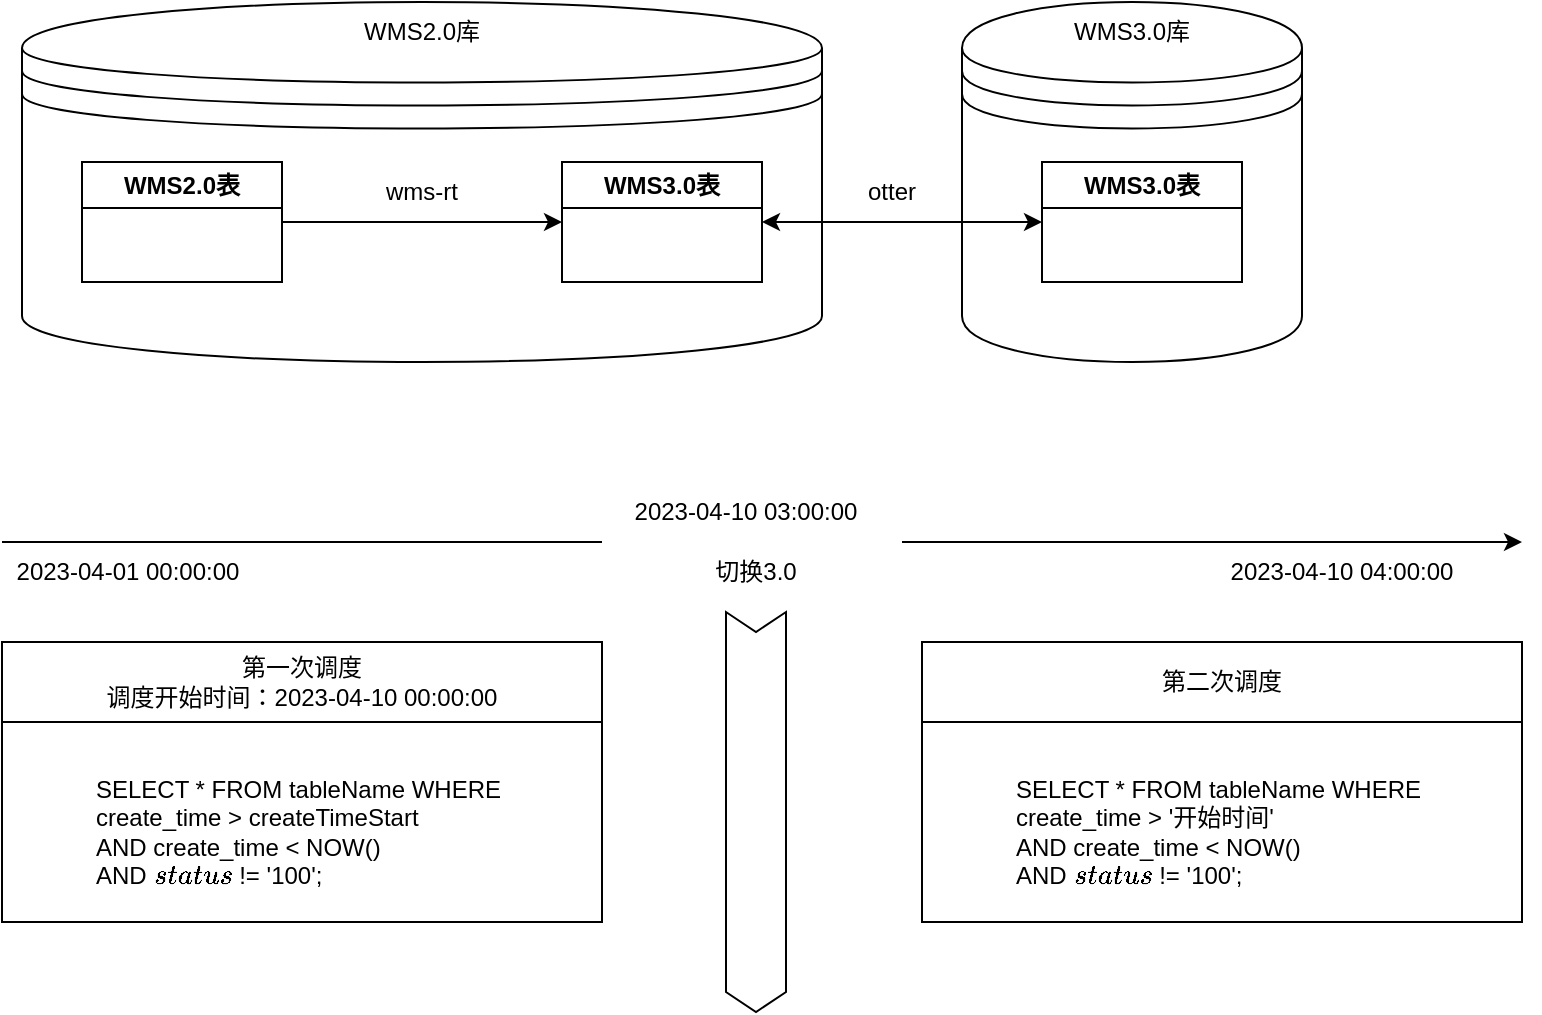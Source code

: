 <mxfile version="20.8.18" type="github">
  <diagram id="yP5Dd5xW8ltooJtiMu5y" name="第 1 页">
    <mxGraphModel dx="954" dy="625" grid="1" gridSize="10" guides="1" tooltips="1" connect="1" arrows="1" fold="1" page="1" pageScale="1" pageWidth="827" pageHeight="1169" math="0" shadow="0">
      <root>
        <mxCell id="0" />
        <mxCell id="1" parent="0" />
        <mxCell id="fD011ewxvYoqEtCS83Xk-1" value="" style="shape=datastore;whiteSpace=wrap;html=1;" parent="1" vertex="1">
          <mxGeometry x="50" y="210" width="400" height="180" as="geometry" />
        </mxCell>
        <mxCell id="fD011ewxvYoqEtCS83Xk-2" value="" style="shape=datastore;whiteSpace=wrap;html=1;" parent="1" vertex="1">
          <mxGeometry x="520" y="210" width="170" height="180" as="geometry" />
        </mxCell>
        <mxCell id="fD011ewxvYoqEtCS83Xk-3" value="WMS2.0库" style="text;html=1;strokeColor=none;fillColor=none;align=center;verticalAlign=middle;whiteSpace=wrap;rounded=0;" parent="1" vertex="1">
          <mxGeometry x="220" y="210" width="60" height="30" as="geometry" />
        </mxCell>
        <mxCell id="fD011ewxvYoqEtCS83Xk-4" value="WMS3.0库" style="text;html=1;strokeColor=none;fillColor=none;align=center;verticalAlign=middle;whiteSpace=wrap;rounded=0;" parent="1" vertex="1">
          <mxGeometry x="575" y="210" width="60" height="30" as="geometry" />
        </mxCell>
        <mxCell id="fD011ewxvYoqEtCS83Xk-5" value="WMS2.0表" style="swimlane;whiteSpace=wrap;html=1;" parent="1" vertex="1">
          <mxGeometry x="80" y="290" width="100" height="60" as="geometry" />
        </mxCell>
        <mxCell id="fD011ewxvYoqEtCS83Xk-6" value="WMS3.0表" style="swimlane;whiteSpace=wrap;html=1;" parent="1" vertex="1">
          <mxGeometry x="320" y="290" width="100" height="60" as="geometry" />
        </mxCell>
        <mxCell id="fD011ewxvYoqEtCS83Xk-7" value="WMS3.0表" style="swimlane;whiteSpace=wrap;html=1;" parent="1" vertex="1">
          <mxGeometry x="560" y="290" width="100" height="60" as="geometry" />
        </mxCell>
        <mxCell id="fD011ewxvYoqEtCS83Xk-10" value="" style="endArrow=classic;html=1;rounded=0;exitX=1;exitY=0.5;exitDx=0;exitDy=0;entryX=0;entryY=0.5;entryDx=0;entryDy=0;" parent="1" source="fD011ewxvYoqEtCS83Xk-5" target="fD011ewxvYoqEtCS83Xk-6" edge="1">
          <mxGeometry width="50" height="50" relative="1" as="geometry">
            <mxPoint x="390" y="360" as="sourcePoint" />
            <mxPoint x="440" y="310" as="targetPoint" />
          </mxGeometry>
        </mxCell>
        <mxCell id="fD011ewxvYoqEtCS83Xk-11" value="wms-rt" style="text;html=1;strokeColor=none;fillColor=none;align=center;verticalAlign=middle;whiteSpace=wrap;rounded=0;" parent="1" vertex="1">
          <mxGeometry x="220" y="290" width="60" height="30" as="geometry" />
        </mxCell>
        <mxCell id="fD011ewxvYoqEtCS83Xk-12" value="" style="endArrow=classic;startArrow=classic;html=1;rounded=0;entryX=0;entryY=0.5;entryDx=0;entryDy=0;exitX=1;exitY=0.5;exitDx=0;exitDy=0;" parent="1" source="fD011ewxvYoqEtCS83Xk-6" target="fD011ewxvYoqEtCS83Xk-7" edge="1">
          <mxGeometry width="50" height="50" relative="1" as="geometry">
            <mxPoint x="390" y="360" as="sourcePoint" />
            <mxPoint x="440" y="310" as="targetPoint" />
          </mxGeometry>
        </mxCell>
        <mxCell id="fD011ewxvYoqEtCS83Xk-13" value="otter" style="text;html=1;strokeColor=none;fillColor=none;align=center;verticalAlign=middle;whiteSpace=wrap;rounded=0;" parent="1" vertex="1">
          <mxGeometry x="455" y="290" width="60" height="30" as="geometry" />
        </mxCell>
        <mxCell id="E8d9UjeHquu0AwspJz34-1" value="" style="rounded=0;whiteSpace=wrap;html=1;" vertex="1" parent="1">
          <mxGeometry x="40" y="530" width="300" height="140" as="geometry" />
        </mxCell>
        <mxCell id="E8d9UjeHquu0AwspJz34-2" value="" style="html=1;shadow=0;dashed=0;align=center;verticalAlign=middle;shape=mxgraph.arrows2.arrow;dy=0;dx=10;notch=10;rotation=90;" vertex="1" parent="1">
          <mxGeometry x="317" y="600" width="200" height="30" as="geometry" />
        </mxCell>
        <mxCell id="E8d9UjeHquu0AwspJz34-3" value="切换3.0" style="text;html=1;strokeColor=none;fillColor=none;align=center;verticalAlign=middle;whiteSpace=wrap;rounded=0;" vertex="1" parent="1">
          <mxGeometry x="387" y="480" width="60" height="30" as="geometry" />
        </mxCell>
        <mxCell id="E8d9UjeHquu0AwspJz34-4" value="&lt;div&gt;SELECT * FROM	tableName WHERE&lt;/div&gt;&lt;div&gt;create_time &amp;gt; createTimeStart&lt;/div&gt;&lt;div&gt;AND create_time &amp;lt; NOW()&amp;nbsp;&lt;/div&gt;&lt;div style=&quot;&quot;&gt;AND `status` != &#39;100&#39;;&lt;/div&gt;" style="text;html=1;strokeColor=none;fillColor=none;align=left;verticalAlign=middle;whiteSpace=wrap;rounded=0;" vertex="1" parent="1">
          <mxGeometry x="85" y="590" width="210" height="70" as="geometry" />
        </mxCell>
        <mxCell id="E8d9UjeHquu0AwspJz34-5" value="第一次调度&lt;br&gt;调度开始时间：2023-04-10 00:00:00" style="rounded=0;whiteSpace=wrap;html=1;" vertex="1" parent="1">
          <mxGeometry x="40" y="530" width="300" height="40" as="geometry" />
        </mxCell>
        <mxCell id="E8d9UjeHquu0AwspJz34-6" value="" style="endArrow=none;html=1;rounded=0;exitX=0;exitY=0;exitDx=0;exitDy=0;" edge="1" parent="1" source="E8d9UjeHquu0AwspJz34-7">
          <mxGeometry width="50" height="50" relative="1" as="geometry">
            <mxPoint x="20" y="480" as="sourcePoint" />
            <mxPoint x="340" y="480" as="targetPoint" />
          </mxGeometry>
        </mxCell>
        <mxCell id="E8d9UjeHquu0AwspJz34-7" value="2023-04-01 00:00:00" style="text;html=1;strokeColor=none;fillColor=none;align=center;verticalAlign=middle;whiteSpace=wrap;rounded=0;" vertex="1" parent="1">
          <mxGeometry x="40" y="480" width="126" height="30" as="geometry" />
        </mxCell>
        <mxCell id="E8d9UjeHquu0AwspJz34-8" value="2023-04-10 03:00:00" style="text;html=1;strokeColor=none;fillColor=none;align=center;verticalAlign=middle;whiteSpace=wrap;rounded=0;" vertex="1" parent="1">
          <mxGeometry x="352" y="450" width="120" height="30" as="geometry" />
        </mxCell>
        <mxCell id="E8d9UjeHquu0AwspJz34-9" value="" style="endArrow=classic;html=1;rounded=0;" edge="1" parent="1">
          <mxGeometry width="50" height="50" relative="1" as="geometry">
            <mxPoint x="490" y="480" as="sourcePoint" />
            <mxPoint x="800" y="480" as="targetPoint" />
          </mxGeometry>
        </mxCell>
        <mxCell id="E8d9UjeHquu0AwspJz34-10" value="2023-04-10 04:00:00" style="text;html=1;strokeColor=none;fillColor=none;align=center;verticalAlign=middle;whiteSpace=wrap;rounded=0;" vertex="1" parent="1">
          <mxGeometry x="650" y="480" width="120" height="30" as="geometry" />
        </mxCell>
        <mxCell id="E8d9UjeHquu0AwspJz34-11" value="" style="rounded=0;whiteSpace=wrap;html=1;" vertex="1" parent="1">
          <mxGeometry x="500" y="530" width="300" height="140" as="geometry" />
        </mxCell>
        <mxCell id="E8d9UjeHquu0AwspJz34-12" value="&lt;div&gt;SELECT * FROM	tableName WHERE&lt;/div&gt;&lt;div&gt;create_time &amp;gt; &#39;开始时间&#39;&amp;nbsp;&lt;/div&gt;&lt;div&gt;AND create_time &amp;lt; NOW()&amp;nbsp;&lt;/div&gt;&lt;div style=&quot;&quot;&gt;AND `status` != &#39;100&#39;;&lt;/div&gt;" style="text;html=1;strokeColor=none;fillColor=none;align=left;verticalAlign=middle;whiteSpace=wrap;rounded=0;" vertex="1" parent="1">
          <mxGeometry x="545" y="590" width="210" height="70" as="geometry" />
        </mxCell>
        <mxCell id="E8d9UjeHquu0AwspJz34-13" value="第二次调度" style="rounded=0;whiteSpace=wrap;html=1;" vertex="1" parent="1">
          <mxGeometry x="500" y="530" width="300" height="40" as="geometry" />
        </mxCell>
      </root>
    </mxGraphModel>
  </diagram>
</mxfile>
